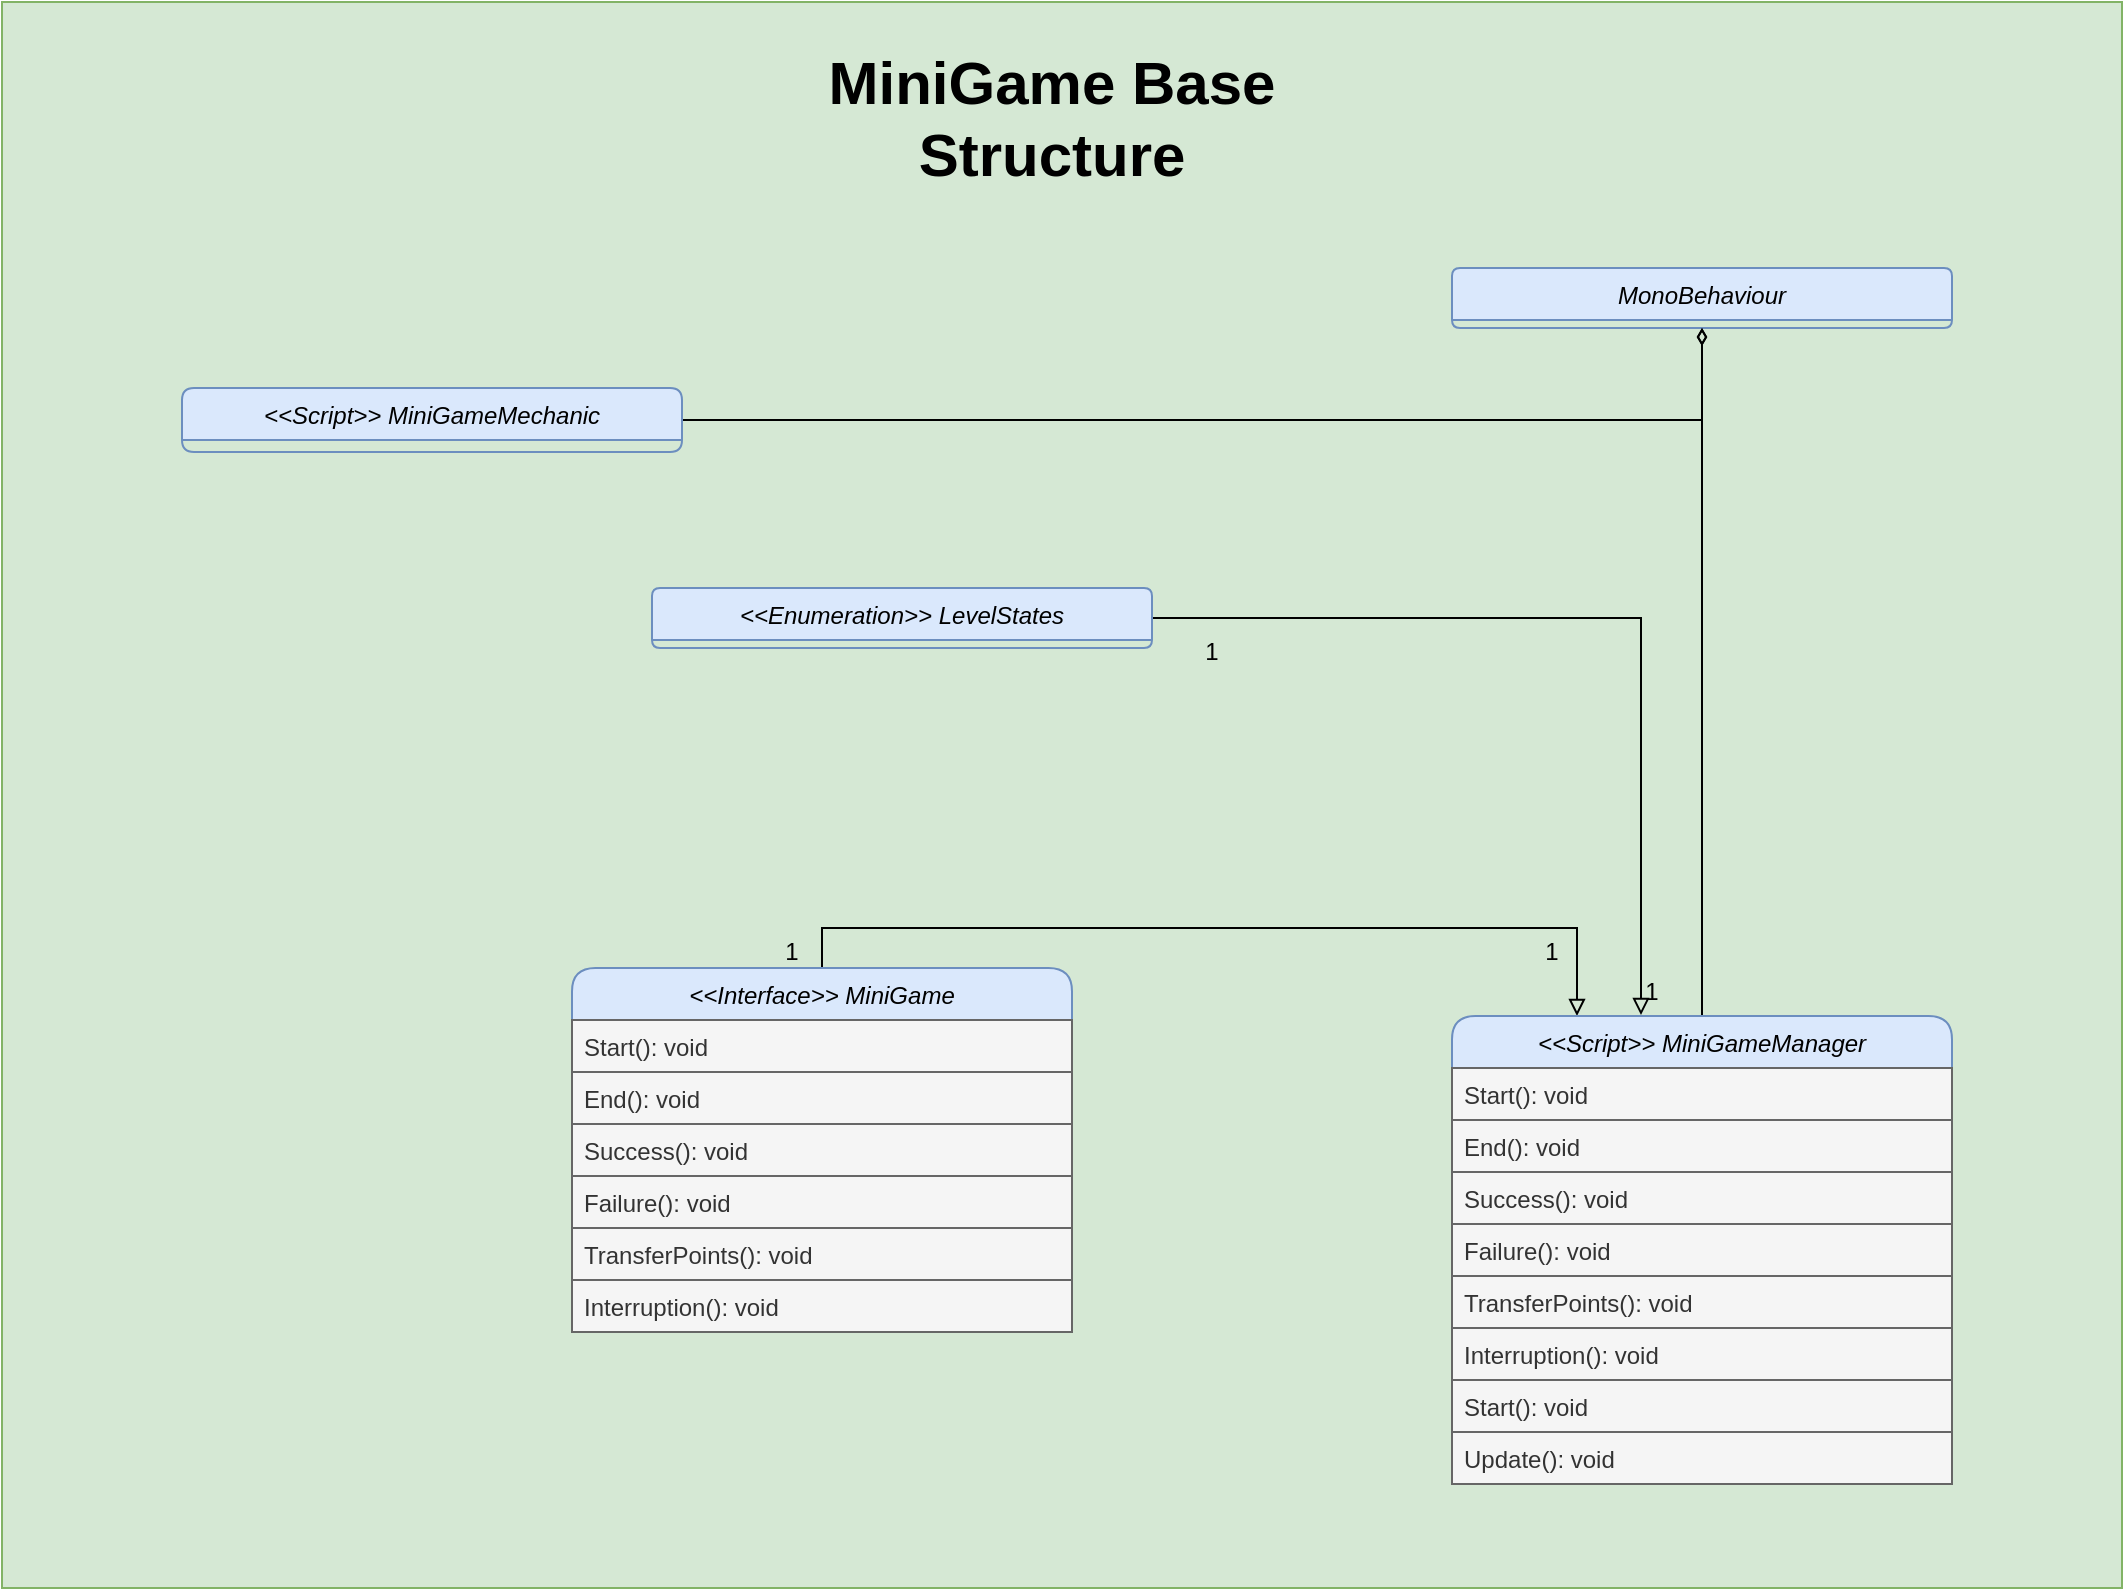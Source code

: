 <mxfile version="16.4.7" type="device"><diagram id="C5RBs43oDa-KdzZeNtuy" name="Page-1"><mxGraphModel dx="2062" dy="1089" grid="1" gridSize="10" guides="1" tooltips="1" connect="1" arrows="1" fold="1" page="1" pageScale="1" pageWidth="1169" pageHeight="827" math="0" shadow="0"><root><mxCell id="WIyWlLk6GJQsqaUBKTNV-0"/><mxCell id="WIyWlLk6GJQsqaUBKTNV-1" parent="WIyWlLk6GJQsqaUBKTNV-0"/><mxCell id="RIADll1xr6GY2goa0a4w-50" value="" style="whiteSpace=wrap;html=1;verticalAlign=bottom;fillColor=#d5e8d4;strokeColor=#82b366;" parent="WIyWlLk6GJQsqaUBKTNV-1" vertex="1"><mxGeometry x="60" y="17" width="1060" height="793" as="geometry"/></mxCell><mxCell id="RIADll1xr6GY2goa0a4w-51" value="&lt;font style=&quot;font-size: 30px&quot;&gt;&lt;b&gt;MiniGame Base Structure&lt;/b&gt;&lt;/font&gt;" style="text;html=1;strokeColor=none;fillColor=none;align=center;verticalAlign=middle;whiteSpace=wrap;rounded=0;" parent="WIyWlLk6GJQsqaUBKTNV-1" vertex="1"><mxGeometry x="420" y="40" width="330" height="70" as="geometry"/></mxCell><mxCell id="RIADll1xr6GY2goa0a4w-57" value="MonoBehaviour" style="swimlane;fontStyle=2;align=center;verticalAlign=top;childLayout=stackLayout;horizontal=1;startSize=26;horizontalStack=0;resizeParent=1;resizeLast=0;collapsible=1;marginBottom=0;rounded=1;shadow=0;strokeWidth=1;fillColor=#dae8fc;strokeColor=#6c8ebf;" parent="WIyWlLk6GJQsqaUBKTNV-1" vertex="1"><mxGeometry x="785" y="150" width="250" height="30" as="geometry"><mxRectangle x="230" y="140" width="160" height="26" as="alternateBounds"/></mxGeometry></mxCell><mxCell id="RIADll1xr6GY2goa0a4w-157" style="edgeStyle=orthogonalEdgeStyle;rounded=0;orthogonalLoop=1;jettySize=auto;html=1;entryX=0.25;entryY=0;entryDx=0;entryDy=0;fontSize=30;startArrow=none;startFill=0;endArrow=block;endFill=0;strokeWidth=1;exitX=0.5;exitY=0;exitDx=0;exitDy=0;" parent="WIyWlLk6GJQsqaUBKTNV-1" source="RIADll1xr6GY2goa0a4w-105" target="RIADll1xr6GY2goa0a4w-150" edge="1"><mxGeometry relative="1" as="geometry"/></mxCell><mxCell id="RIADll1xr6GY2goa0a4w-105" value="&lt;&lt;Interface&gt;&gt; MiniGame" style="swimlane;fontStyle=2;align=center;verticalAlign=top;childLayout=stackLayout;horizontal=1;startSize=26;horizontalStack=0;resizeParent=1;resizeLast=0;collapsible=1;marginBottom=0;rounded=1;shadow=0;strokeWidth=1;fillColor=#dae8fc;strokeColor=#6c8ebf;" parent="WIyWlLk6GJQsqaUBKTNV-1" vertex="1"><mxGeometry x="345" y="500" width="250" height="182" as="geometry"><mxRectangle x="230" y="140" width="160" height="26" as="alternateBounds"/></mxGeometry></mxCell><mxCell id="RIADll1xr6GY2goa0a4w-106" value="Start(): void" style="text;align=left;verticalAlign=top;spacingLeft=4;spacingRight=4;overflow=hidden;rotatable=0;points=[[0,0.5],[1,0.5]];portConstraint=eastwest;fillColor=#f5f5f5;fontColor=#333333;strokeColor=#666666;" parent="RIADll1xr6GY2goa0a4w-105" vertex="1"><mxGeometry y="26" width="250" height="26" as="geometry"/></mxCell><mxCell id="RIADll1xr6GY2goa0a4w-143" value="End(): void" style="text;align=left;verticalAlign=top;spacingLeft=4;spacingRight=4;overflow=hidden;rotatable=0;points=[[0,0.5],[1,0.5]];portConstraint=eastwest;fillColor=#f5f5f5;fontColor=#333333;strokeColor=#666666;" parent="RIADll1xr6GY2goa0a4w-105" vertex="1"><mxGeometry y="52" width="250" height="26" as="geometry"/></mxCell><mxCell id="RIADll1xr6GY2goa0a4w-140" value="Success(): void" style="text;align=left;verticalAlign=top;spacingLeft=4;spacingRight=4;overflow=hidden;rotatable=0;points=[[0,0.5],[1,0.5]];portConstraint=eastwest;fillColor=#f5f5f5;fontColor=#333333;strokeColor=#666666;" parent="RIADll1xr6GY2goa0a4w-105" vertex="1"><mxGeometry y="78" width="250" height="26" as="geometry"/></mxCell><mxCell id="RIADll1xr6GY2goa0a4w-141" value="Failure(): void" style="text;align=left;verticalAlign=top;spacingLeft=4;spacingRight=4;overflow=hidden;rotatable=0;points=[[0,0.5],[1,0.5]];portConstraint=eastwest;fillColor=#f5f5f5;fontColor=#333333;strokeColor=#666666;" parent="RIADll1xr6GY2goa0a4w-105" vertex="1"><mxGeometry y="104" width="250" height="26" as="geometry"/></mxCell><mxCell id="RIADll1xr6GY2goa0a4w-142" value="TransferPoints(): void" style="text;align=left;verticalAlign=top;spacingLeft=4;spacingRight=4;overflow=hidden;rotatable=0;points=[[0,0.5],[1,0.5]];portConstraint=eastwest;fillColor=#f5f5f5;fontColor=#333333;strokeColor=#666666;" parent="RIADll1xr6GY2goa0a4w-105" vertex="1"><mxGeometry y="130" width="250" height="26" as="geometry"/></mxCell><mxCell id="RIADll1xr6GY2goa0a4w-176" value="Interruption(): void" style="text;align=left;verticalAlign=top;spacingLeft=4;spacingRight=4;overflow=hidden;rotatable=0;points=[[0,0.5],[1,0.5]];portConstraint=eastwest;fillColor=#f5f5f5;fontColor=#333333;strokeColor=#666666;" parent="RIADll1xr6GY2goa0a4w-105" vertex="1"><mxGeometry y="156" width="250" height="26" as="geometry"/></mxCell><mxCell id="RIADll1xr6GY2goa0a4w-170" style="edgeStyle=orthogonalEdgeStyle;rounded=0;orthogonalLoop=1;jettySize=auto;html=1;entryX=0.378;entryY=-0.002;entryDx=0;entryDy=0;entryPerimeter=0;fontSize=30;startArrow=none;startFill=0;endArrow=block;endFill=0;strokeWidth=1;" parent="WIyWlLk6GJQsqaUBKTNV-1" source="RIADll1xr6GY2goa0a4w-144" target="RIADll1xr6GY2goa0a4w-150" edge="1"><mxGeometry relative="1" as="geometry"/></mxCell><mxCell id="RIADll1xr6GY2goa0a4w-144" value="&lt;&lt;Enumeration&gt;&gt; LevelStates" style="swimlane;fontStyle=2;align=center;verticalAlign=top;childLayout=stackLayout;horizontal=1;startSize=26;horizontalStack=0;resizeParent=1;resizeLast=0;collapsible=1;marginBottom=0;rounded=1;shadow=0;strokeWidth=1;fillColor=#dae8fc;strokeColor=#6c8ebf;" parent="WIyWlLk6GJQsqaUBKTNV-1" vertex="1"><mxGeometry x="385" y="310" width="250" height="30" as="geometry"><mxRectangle x="230" y="140" width="160" height="26" as="alternateBounds"/></mxGeometry></mxCell><mxCell id="RIADll1xr6GY2goa0a4w-156" style="edgeStyle=orthogonalEdgeStyle;rounded=0;orthogonalLoop=1;jettySize=auto;html=1;entryX=0.5;entryY=1;entryDx=0;entryDy=0;fontSize=30;startArrow=none;startFill=0;endArrow=diamondThin;endFill=0;strokeWidth=1;" parent="WIyWlLk6GJQsqaUBKTNV-1" source="RIADll1xr6GY2goa0a4w-150" target="RIADll1xr6GY2goa0a4w-57" edge="1"><mxGeometry relative="1" as="geometry"/></mxCell><mxCell id="RIADll1xr6GY2goa0a4w-150" value="&lt;&lt;Script&gt;&gt; MiniGameManager" style="swimlane;fontStyle=2;align=center;verticalAlign=top;childLayout=stackLayout;horizontal=1;startSize=26;horizontalStack=0;resizeParent=1;resizeLast=0;collapsible=1;marginBottom=0;rounded=1;shadow=0;strokeWidth=1;fillColor=#dae8fc;strokeColor=#6c8ebf;" parent="WIyWlLk6GJQsqaUBKTNV-1" vertex="1"><mxGeometry x="785" y="524" width="250" height="234" as="geometry"><mxRectangle x="230" y="140" width="160" height="26" as="alternateBounds"/></mxGeometry></mxCell><mxCell id="RIADll1xr6GY2goa0a4w-151" value="Start(): void" style="text;align=left;verticalAlign=top;spacingLeft=4;spacingRight=4;overflow=hidden;rotatable=0;points=[[0,0.5],[1,0.5]];portConstraint=eastwest;fillColor=#f5f5f5;fontColor=#333333;strokeColor=#666666;" parent="RIADll1xr6GY2goa0a4w-150" vertex="1"><mxGeometry y="26" width="250" height="26" as="geometry"/></mxCell><mxCell id="RIADll1xr6GY2goa0a4w-152" value="End(): void" style="text;align=left;verticalAlign=top;spacingLeft=4;spacingRight=4;overflow=hidden;rotatable=0;points=[[0,0.5],[1,0.5]];portConstraint=eastwest;fillColor=#f5f5f5;fontColor=#333333;strokeColor=#666666;" parent="RIADll1xr6GY2goa0a4w-150" vertex="1"><mxGeometry y="52" width="250" height="26" as="geometry"/></mxCell><mxCell id="RIADll1xr6GY2goa0a4w-153" value="Success(): void" style="text;align=left;verticalAlign=top;spacingLeft=4;spacingRight=4;overflow=hidden;rotatable=0;points=[[0,0.5],[1,0.5]];portConstraint=eastwest;fillColor=#f5f5f5;fontColor=#333333;strokeColor=#666666;" parent="RIADll1xr6GY2goa0a4w-150" vertex="1"><mxGeometry y="78" width="250" height="26" as="geometry"/></mxCell><mxCell id="RIADll1xr6GY2goa0a4w-154" value="Failure(): void" style="text;align=left;verticalAlign=top;spacingLeft=4;spacingRight=4;overflow=hidden;rotatable=0;points=[[0,0.5],[1,0.5]];portConstraint=eastwest;fillColor=#f5f5f5;fontColor=#333333;strokeColor=#666666;" parent="RIADll1xr6GY2goa0a4w-150" vertex="1"><mxGeometry y="104" width="250" height="26" as="geometry"/></mxCell><mxCell id="RIADll1xr6GY2goa0a4w-155" value="TransferPoints(): void" style="text;align=left;verticalAlign=top;spacingLeft=4;spacingRight=4;overflow=hidden;rotatable=0;points=[[0,0.5],[1,0.5]];portConstraint=eastwest;fillColor=#f5f5f5;fontColor=#333333;strokeColor=#666666;" parent="RIADll1xr6GY2goa0a4w-150" vertex="1"><mxGeometry y="130" width="250" height="26" as="geometry"/></mxCell><mxCell id="RIADll1xr6GY2goa0a4w-177" value="Interruption(): void" style="text;align=left;verticalAlign=top;spacingLeft=4;spacingRight=4;overflow=hidden;rotatable=0;points=[[0,0.5],[1,0.5]];portConstraint=eastwest;fillColor=#f5f5f5;fontColor=#333333;strokeColor=#666666;" parent="RIADll1xr6GY2goa0a4w-150" vertex="1"><mxGeometry y="156" width="250" height="26" as="geometry"/></mxCell><mxCell id="RIADll1xr6GY2goa0a4w-159" value="Start(): void" style="text;align=left;verticalAlign=top;spacingLeft=4;spacingRight=4;overflow=hidden;rotatable=0;points=[[0,0.5],[1,0.5]];portConstraint=eastwest;fillColor=#f5f5f5;fontColor=#333333;strokeColor=#666666;" parent="RIADll1xr6GY2goa0a4w-150" vertex="1"><mxGeometry y="182" width="250" height="26" as="geometry"/></mxCell><mxCell id="RIADll1xr6GY2goa0a4w-160" value="Update(): void" style="text;align=left;verticalAlign=top;spacingLeft=4;spacingRight=4;overflow=hidden;rotatable=0;points=[[0,0.5],[1,0.5]];portConstraint=eastwest;fillColor=#f5f5f5;fontColor=#333333;strokeColor=#666666;" parent="RIADll1xr6GY2goa0a4w-150" vertex="1"><mxGeometry y="208" width="250" height="26" as="geometry"/></mxCell><mxCell id="RIADll1xr6GY2goa0a4w-171" style="edgeStyle=orthogonalEdgeStyle;rounded=0;orthogonalLoop=1;jettySize=auto;html=1;entryX=0.5;entryY=1;entryDx=0;entryDy=0;fontSize=30;startArrow=none;startFill=0;endArrow=diamondThin;endFill=0;strokeWidth=1;" parent="WIyWlLk6GJQsqaUBKTNV-1" source="RIADll1xr6GY2goa0a4w-161" target="RIADll1xr6GY2goa0a4w-57" edge="1"><mxGeometry relative="1" as="geometry"/></mxCell><mxCell id="RIADll1xr6GY2goa0a4w-161" value="&lt;&lt;Script&gt;&gt; MiniGameMechanic" style="swimlane;fontStyle=2;align=center;verticalAlign=top;childLayout=stackLayout;horizontal=1;startSize=26;horizontalStack=0;resizeParent=1;resizeLast=0;collapsible=1;marginBottom=0;rounded=1;shadow=0;strokeWidth=1;fillColor=#dae8fc;strokeColor=#6c8ebf;" parent="WIyWlLk6GJQsqaUBKTNV-1" vertex="1"><mxGeometry x="150" y="210" width="250" height="32" as="geometry"><mxRectangle x="230" y="140" width="160" height="26" as="alternateBounds"/></mxGeometry></mxCell><mxCell id="RIADll1xr6GY2goa0a4w-172" value="&lt;font style=&quot;font-size: 12px&quot;&gt;1&lt;/font&gt;" style="text;html=1;strokeColor=none;fillColor=none;align=center;verticalAlign=middle;whiteSpace=wrap;rounded=0;fontSize=30;" parent="WIyWlLk6GJQsqaUBKTNV-1" vertex="1"><mxGeometry x="425" y="470" width="60" height="30" as="geometry"/></mxCell><mxCell id="RIADll1xr6GY2goa0a4w-173" value="&lt;font style=&quot;font-size: 12px&quot;&gt;1&lt;/font&gt;" style="text;html=1;strokeColor=none;fillColor=none;align=center;verticalAlign=middle;whiteSpace=wrap;rounded=0;fontSize=30;" parent="WIyWlLk6GJQsqaUBKTNV-1" vertex="1"><mxGeometry x="805" y="470" width="60" height="30" as="geometry"/></mxCell><mxCell id="RIADll1xr6GY2goa0a4w-174" value="&lt;font style=&quot;font-size: 12px&quot;&gt;1&lt;/font&gt;" style="text;html=1;strokeColor=none;fillColor=none;align=center;verticalAlign=middle;whiteSpace=wrap;rounded=0;fontSize=30;" parent="WIyWlLk6GJQsqaUBKTNV-1" vertex="1"><mxGeometry x="635" y="320" width="60" height="30" as="geometry"/></mxCell><mxCell id="RIADll1xr6GY2goa0a4w-175" value="&lt;font style=&quot;font-size: 12px&quot;&gt;1&lt;/font&gt;" style="text;html=1;strokeColor=none;fillColor=none;align=center;verticalAlign=middle;whiteSpace=wrap;rounded=0;fontSize=30;" parent="WIyWlLk6GJQsqaUBKTNV-1" vertex="1"><mxGeometry x="855" y="490" width="60" height="30" as="geometry"/></mxCell></root></mxGraphModel></diagram></mxfile>